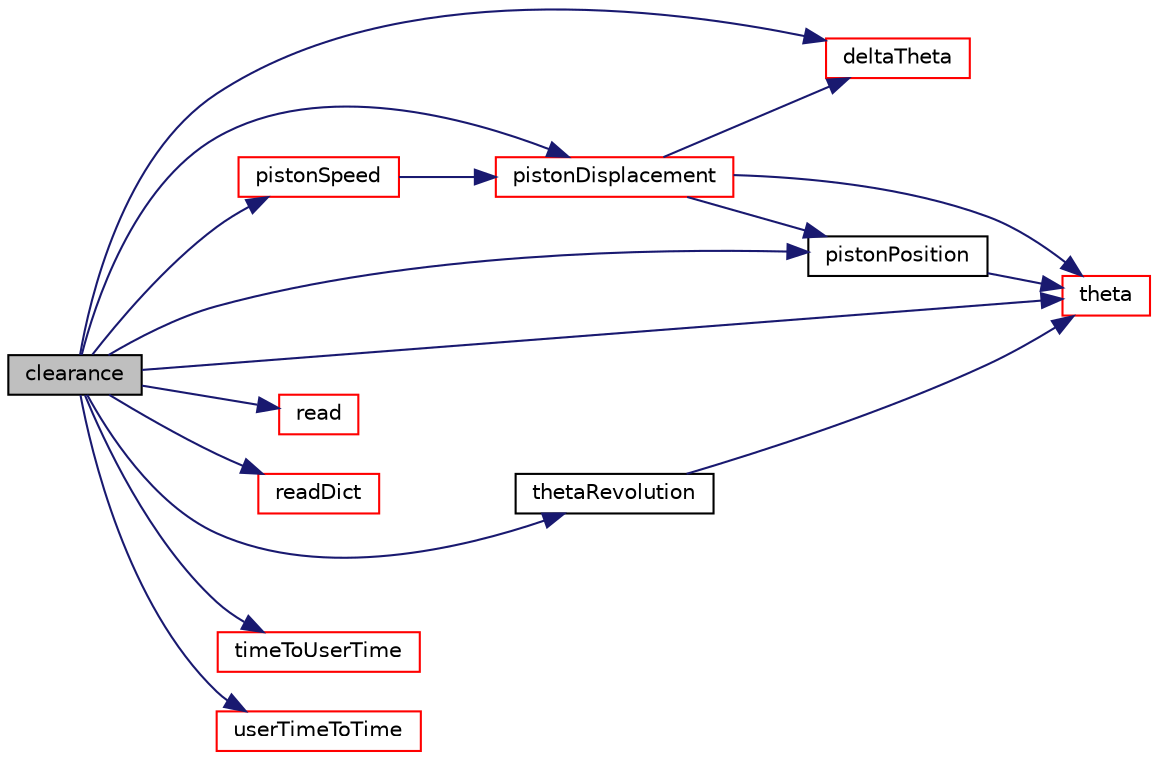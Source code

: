 digraph "clearance"
{
  bgcolor="transparent";
  edge [fontname="Helvetica",fontsize="10",labelfontname="Helvetica",labelfontsize="10"];
  node [fontname="Helvetica",fontsize="10",shape=record];
  rankdir="LR";
  Node1 [label="clearance",height=0.2,width=0.4,color="black", fillcolor="grey75", style="filled", fontcolor="black"];
  Node1 -> Node2 [color="midnightblue",fontsize="10",style="solid",fontname="Helvetica"];
  Node2 [label="deltaTheta",height=0.2,width=0.4,color="red",URL="$a00648.html#a4b74e244a8ad7bad2e12bb8f835644c8",tooltip="Return crank-angle increment. "];
  Node1 -> Node3 [color="midnightblue",fontsize="10",style="solid",fontname="Helvetica"];
  Node3 [label="pistonDisplacement",height=0.2,width=0.4,color="red",URL="$a00648.html#a146d410b4e4ec5d2e117e05e899bf28d",tooltip="Return piston displacement for current time step. "];
  Node3 -> Node4 [color="midnightblue",fontsize="10",style="solid",fontname="Helvetica"];
  Node4 [label="pistonPosition",height=0.2,width=0.4,color="black",URL="$a00648.html#aa7bb0d7e87544b0627ec7b1f78c697aa",tooltip="Return current piston position. "];
  Node4 -> Node5 [color="midnightblue",fontsize="10",style="solid",fontname="Helvetica"];
  Node5 [label="theta",height=0.2,width=0.4,color="red",URL="$a00648.html#a5a6109baa46ad58edc61e95713aec7e5",tooltip="Return current crank-angle. "];
  Node3 -> Node5 [color="midnightblue",fontsize="10",style="solid",fontname="Helvetica"];
  Node3 -> Node2 [color="midnightblue",fontsize="10",style="solid",fontname="Helvetica"];
  Node1 -> Node4 [color="midnightblue",fontsize="10",style="solid",fontname="Helvetica"];
  Node1 -> Node6 [color="midnightblue",fontsize="10",style="solid",fontname="Helvetica"];
  Node6 [label="pistonSpeed",height=0.2,width=0.4,color="red",URL="$a00648.html#aeb76d6055ee5dcec7e48826d90253e20",tooltip="Return piston speed for current time step. "];
  Node6 -> Node3 [color="midnightblue",fontsize="10",style="solid",fontname="Helvetica"];
  Node1 -> Node7 [color="midnightblue",fontsize="10",style="solid",fontname="Helvetica"];
  Node7 [label="read",height=0.2,width=0.4,color="red",URL="$a00648.html#af816873151ddb0126e98bb2f914d8ed5",tooltip="Read the controlDict and set all the parameters. "];
  Node1 -> Node8 [color="midnightblue",fontsize="10",style="solid",fontname="Helvetica"];
  Node8 [label="readDict",height=0.2,width=0.4,color="red",URL="$a00648.html#a09f8bbb748b599cf713fa2e07ec7e0b4",tooltip="Read the control dictionary and set the write controls etc. "];
  Node1 -> Node5 [color="midnightblue",fontsize="10",style="solid",fontname="Helvetica"];
  Node1 -> Node9 [color="midnightblue",fontsize="10",style="solid",fontname="Helvetica"];
  Node9 [label="thetaRevolution",height=0.2,width=0.4,color="black",URL="$a00648.html#af89bbb62cd9aaca3471834111e0cbfb2",tooltip="Return current crank-angle translated to a single revolution. "];
  Node9 -> Node5 [color="midnightblue",fontsize="10",style="solid",fontname="Helvetica"];
  Node1 -> Node10 [color="midnightblue",fontsize="10",style="solid",fontname="Helvetica"];
  Node10 [label="timeToUserTime",height=0.2,width=0.4,color="red",URL="$a00648.html#ae43a289a023adc2d9e82b717dc87a620",tooltip="Convert the real-time (s) into user-time (CA deg) "];
  Node1 -> Node11 [color="midnightblue",fontsize="10",style="solid",fontname="Helvetica"];
  Node11 [label="userTimeToTime",height=0.2,width=0.4,color="red",URL="$a00648.html#a53b169b496268aa38cca7ce6ad8ff063",tooltip="Convert the user-time (CA deg) to real-time (s). "];
}
